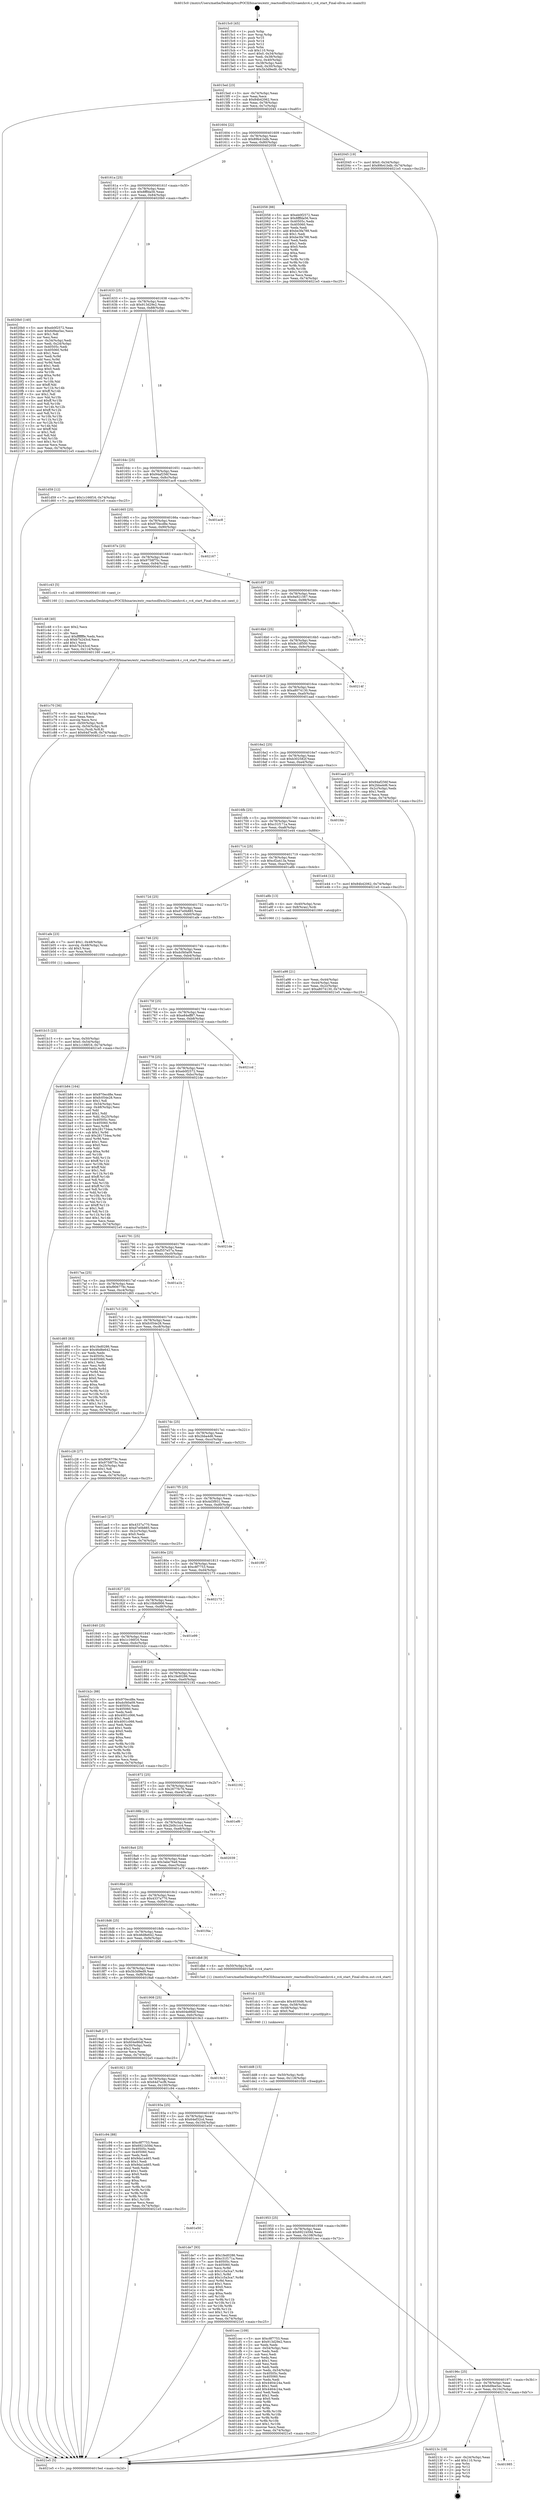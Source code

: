 digraph "0x4015c0" {
  label = "0x4015c0 (/mnt/c/Users/mathe/Desktop/tcc/POCII/binaries/extr_reactosdllwin32rsaenhrc4.c_rc4_start_Final-ollvm.out::main(0))"
  labelloc = "t"
  node[shape=record]

  Entry [label="",width=0.3,height=0.3,shape=circle,fillcolor=black,style=filled]
  "0x4015ed" [label="{
     0x4015ed [23]\l
     | [instrs]\l
     &nbsp;&nbsp;0x4015ed \<+3\>: mov -0x74(%rbp),%eax\l
     &nbsp;&nbsp;0x4015f0 \<+2\>: mov %eax,%ecx\l
     &nbsp;&nbsp;0x4015f2 \<+6\>: sub $0x84b42062,%ecx\l
     &nbsp;&nbsp;0x4015f8 \<+3\>: mov %eax,-0x78(%rbp)\l
     &nbsp;&nbsp;0x4015fb \<+3\>: mov %ecx,-0x7c(%rbp)\l
     &nbsp;&nbsp;0x4015fe \<+6\>: je 0000000000402045 \<main+0xa85\>\l
  }"]
  "0x402045" [label="{
     0x402045 [19]\l
     | [instrs]\l
     &nbsp;&nbsp;0x402045 \<+7\>: movl $0x0,-0x34(%rbp)\l
     &nbsp;&nbsp;0x40204c \<+7\>: movl $0x89b41bdb,-0x74(%rbp)\l
     &nbsp;&nbsp;0x402053 \<+5\>: jmp 00000000004021e5 \<main+0xc25\>\l
  }"]
  "0x401604" [label="{
     0x401604 [22]\l
     | [instrs]\l
     &nbsp;&nbsp;0x401604 \<+5\>: jmp 0000000000401609 \<main+0x49\>\l
     &nbsp;&nbsp;0x401609 \<+3\>: mov -0x78(%rbp),%eax\l
     &nbsp;&nbsp;0x40160c \<+5\>: sub $0x89b41bdb,%eax\l
     &nbsp;&nbsp;0x401611 \<+3\>: mov %eax,-0x80(%rbp)\l
     &nbsp;&nbsp;0x401614 \<+6\>: je 0000000000402058 \<main+0xa98\>\l
  }"]
  Exit [label="",width=0.3,height=0.3,shape=circle,fillcolor=black,style=filled,peripheries=2]
  "0x402058" [label="{
     0x402058 [88]\l
     | [instrs]\l
     &nbsp;&nbsp;0x402058 \<+5\>: mov $0xeb0f2572,%eax\l
     &nbsp;&nbsp;0x40205d \<+5\>: mov $0x8fffda56,%ecx\l
     &nbsp;&nbsp;0x402062 \<+7\>: mov 0x40505c,%edx\l
     &nbsp;&nbsp;0x402069 \<+7\>: mov 0x405060,%esi\l
     &nbsp;&nbsp;0x402070 \<+2\>: mov %edx,%edi\l
     &nbsp;&nbsp;0x402072 \<+6\>: add $0xbe3fa788,%edi\l
     &nbsp;&nbsp;0x402078 \<+3\>: sub $0x1,%edi\l
     &nbsp;&nbsp;0x40207b \<+6\>: sub $0xbe3fa788,%edi\l
     &nbsp;&nbsp;0x402081 \<+3\>: imul %edi,%edx\l
     &nbsp;&nbsp;0x402084 \<+3\>: and $0x1,%edx\l
     &nbsp;&nbsp;0x402087 \<+3\>: cmp $0x0,%edx\l
     &nbsp;&nbsp;0x40208a \<+4\>: sete %r8b\l
     &nbsp;&nbsp;0x40208e \<+3\>: cmp $0xa,%esi\l
     &nbsp;&nbsp;0x402091 \<+4\>: setl %r9b\l
     &nbsp;&nbsp;0x402095 \<+3\>: mov %r8b,%r10b\l
     &nbsp;&nbsp;0x402098 \<+3\>: and %r9b,%r10b\l
     &nbsp;&nbsp;0x40209b \<+3\>: xor %r9b,%r8b\l
     &nbsp;&nbsp;0x40209e \<+3\>: or %r8b,%r10b\l
     &nbsp;&nbsp;0x4020a1 \<+4\>: test $0x1,%r10b\l
     &nbsp;&nbsp;0x4020a5 \<+3\>: cmovne %ecx,%eax\l
     &nbsp;&nbsp;0x4020a8 \<+3\>: mov %eax,-0x74(%rbp)\l
     &nbsp;&nbsp;0x4020ab \<+5\>: jmp 00000000004021e5 \<main+0xc25\>\l
  }"]
  "0x40161a" [label="{
     0x40161a [25]\l
     | [instrs]\l
     &nbsp;&nbsp;0x40161a \<+5\>: jmp 000000000040161f \<main+0x5f\>\l
     &nbsp;&nbsp;0x40161f \<+3\>: mov -0x78(%rbp),%eax\l
     &nbsp;&nbsp;0x401622 \<+5\>: sub $0x8fffda56,%eax\l
     &nbsp;&nbsp;0x401627 \<+6\>: mov %eax,-0x84(%rbp)\l
     &nbsp;&nbsp;0x40162d \<+6\>: je 00000000004020b0 \<main+0xaf0\>\l
  }"]
  "0x401985" [label="{
     0x401985\l
  }", style=dashed]
  "0x4020b0" [label="{
     0x4020b0 [140]\l
     | [instrs]\l
     &nbsp;&nbsp;0x4020b0 \<+5\>: mov $0xeb0f2572,%eax\l
     &nbsp;&nbsp;0x4020b5 \<+5\>: mov $0x6d9ee5ec,%ecx\l
     &nbsp;&nbsp;0x4020ba \<+2\>: mov $0x1,%dl\l
     &nbsp;&nbsp;0x4020bc \<+2\>: xor %esi,%esi\l
     &nbsp;&nbsp;0x4020be \<+3\>: mov -0x34(%rbp),%edi\l
     &nbsp;&nbsp;0x4020c1 \<+3\>: mov %edi,-0x24(%rbp)\l
     &nbsp;&nbsp;0x4020c4 \<+7\>: mov 0x40505c,%edi\l
     &nbsp;&nbsp;0x4020cb \<+8\>: mov 0x405060,%r8d\l
     &nbsp;&nbsp;0x4020d3 \<+3\>: sub $0x1,%esi\l
     &nbsp;&nbsp;0x4020d6 \<+3\>: mov %edi,%r9d\l
     &nbsp;&nbsp;0x4020d9 \<+3\>: add %esi,%r9d\l
     &nbsp;&nbsp;0x4020dc \<+4\>: imul %r9d,%edi\l
     &nbsp;&nbsp;0x4020e0 \<+3\>: and $0x1,%edi\l
     &nbsp;&nbsp;0x4020e3 \<+3\>: cmp $0x0,%edi\l
     &nbsp;&nbsp;0x4020e6 \<+4\>: sete %r10b\l
     &nbsp;&nbsp;0x4020ea \<+4\>: cmp $0xa,%r8d\l
     &nbsp;&nbsp;0x4020ee \<+4\>: setl %r11b\l
     &nbsp;&nbsp;0x4020f2 \<+3\>: mov %r10b,%bl\l
     &nbsp;&nbsp;0x4020f5 \<+3\>: xor $0xff,%bl\l
     &nbsp;&nbsp;0x4020f8 \<+3\>: mov %r11b,%r14b\l
     &nbsp;&nbsp;0x4020fb \<+4\>: xor $0xff,%r14b\l
     &nbsp;&nbsp;0x4020ff \<+3\>: xor $0x1,%dl\l
     &nbsp;&nbsp;0x402102 \<+3\>: mov %bl,%r15b\l
     &nbsp;&nbsp;0x402105 \<+4\>: and $0xff,%r15b\l
     &nbsp;&nbsp;0x402109 \<+3\>: and %dl,%r10b\l
     &nbsp;&nbsp;0x40210c \<+3\>: mov %r14b,%r12b\l
     &nbsp;&nbsp;0x40210f \<+4\>: and $0xff,%r12b\l
     &nbsp;&nbsp;0x402113 \<+3\>: and %dl,%r11b\l
     &nbsp;&nbsp;0x402116 \<+3\>: or %r10b,%r15b\l
     &nbsp;&nbsp;0x402119 \<+3\>: or %r11b,%r12b\l
     &nbsp;&nbsp;0x40211c \<+3\>: xor %r12b,%r15b\l
     &nbsp;&nbsp;0x40211f \<+3\>: or %r14b,%bl\l
     &nbsp;&nbsp;0x402122 \<+3\>: xor $0xff,%bl\l
     &nbsp;&nbsp;0x402125 \<+3\>: or $0x1,%dl\l
     &nbsp;&nbsp;0x402128 \<+2\>: and %dl,%bl\l
     &nbsp;&nbsp;0x40212a \<+3\>: or %bl,%r15b\l
     &nbsp;&nbsp;0x40212d \<+4\>: test $0x1,%r15b\l
     &nbsp;&nbsp;0x402131 \<+3\>: cmovne %ecx,%eax\l
     &nbsp;&nbsp;0x402134 \<+3\>: mov %eax,-0x74(%rbp)\l
     &nbsp;&nbsp;0x402137 \<+5\>: jmp 00000000004021e5 \<main+0xc25\>\l
  }"]
  "0x401633" [label="{
     0x401633 [25]\l
     | [instrs]\l
     &nbsp;&nbsp;0x401633 \<+5\>: jmp 0000000000401638 \<main+0x78\>\l
     &nbsp;&nbsp;0x401638 \<+3\>: mov -0x78(%rbp),%eax\l
     &nbsp;&nbsp;0x40163b \<+5\>: sub $0x913d29e2,%eax\l
     &nbsp;&nbsp;0x401640 \<+6\>: mov %eax,-0x88(%rbp)\l
     &nbsp;&nbsp;0x401646 \<+6\>: je 0000000000401d59 \<main+0x799\>\l
  }"]
  "0x40213c" [label="{
     0x40213c [19]\l
     | [instrs]\l
     &nbsp;&nbsp;0x40213c \<+3\>: mov -0x24(%rbp),%eax\l
     &nbsp;&nbsp;0x40213f \<+7\>: add $0x110,%rsp\l
     &nbsp;&nbsp;0x402146 \<+1\>: pop %rbx\l
     &nbsp;&nbsp;0x402147 \<+2\>: pop %r12\l
     &nbsp;&nbsp;0x402149 \<+2\>: pop %r14\l
     &nbsp;&nbsp;0x40214b \<+2\>: pop %r15\l
     &nbsp;&nbsp;0x40214d \<+1\>: pop %rbp\l
     &nbsp;&nbsp;0x40214e \<+1\>: ret\l
  }"]
  "0x401d59" [label="{
     0x401d59 [12]\l
     | [instrs]\l
     &nbsp;&nbsp;0x401d59 \<+7\>: movl $0x1c166f16,-0x74(%rbp)\l
     &nbsp;&nbsp;0x401d60 \<+5\>: jmp 00000000004021e5 \<main+0xc25\>\l
  }"]
  "0x40164c" [label="{
     0x40164c [25]\l
     | [instrs]\l
     &nbsp;&nbsp;0x40164c \<+5\>: jmp 0000000000401651 \<main+0x91\>\l
     &nbsp;&nbsp;0x401651 \<+3\>: mov -0x78(%rbp),%eax\l
     &nbsp;&nbsp;0x401654 \<+5\>: sub $0x94af256f,%eax\l
     &nbsp;&nbsp;0x401659 \<+6\>: mov %eax,-0x8c(%rbp)\l
     &nbsp;&nbsp;0x40165f \<+6\>: je 0000000000401ac8 \<main+0x508\>\l
  }"]
  "0x401de7" [label="{
     0x401de7 [93]\l
     | [instrs]\l
     &nbsp;&nbsp;0x401de7 \<+5\>: mov $0x1fed0286,%eax\l
     &nbsp;&nbsp;0x401dec \<+5\>: mov $0xc31f171a,%esi\l
     &nbsp;&nbsp;0x401df1 \<+7\>: mov 0x40505c,%ecx\l
     &nbsp;&nbsp;0x401df8 \<+7\>: mov 0x405060,%edx\l
     &nbsp;&nbsp;0x401dff \<+3\>: mov %ecx,%r8d\l
     &nbsp;&nbsp;0x401e02 \<+7\>: sub $0x1c5a3ca7,%r8d\l
     &nbsp;&nbsp;0x401e09 \<+4\>: sub $0x1,%r8d\l
     &nbsp;&nbsp;0x401e0d \<+7\>: add $0x1c5a3ca7,%r8d\l
     &nbsp;&nbsp;0x401e14 \<+4\>: imul %r8d,%ecx\l
     &nbsp;&nbsp;0x401e18 \<+3\>: and $0x1,%ecx\l
     &nbsp;&nbsp;0x401e1b \<+3\>: cmp $0x0,%ecx\l
     &nbsp;&nbsp;0x401e1e \<+4\>: sete %r9b\l
     &nbsp;&nbsp;0x401e22 \<+3\>: cmp $0xa,%edx\l
     &nbsp;&nbsp;0x401e25 \<+4\>: setl %r10b\l
     &nbsp;&nbsp;0x401e29 \<+3\>: mov %r9b,%r11b\l
     &nbsp;&nbsp;0x401e2c \<+3\>: and %r10b,%r11b\l
     &nbsp;&nbsp;0x401e2f \<+3\>: xor %r10b,%r9b\l
     &nbsp;&nbsp;0x401e32 \<+3\>: or %r9b,%r11b\l
     &nbsp;&nbsp;0x401e35 \<+4\>: test $0x1,%r11b\l
     &nbsp;&nbsp;0x401e39 \<+3\>: cmovne %esi,%eax\l
     &nbsp;&nbsp;0x401e3c \<+3\>: mov %eax,-0x74(%rbp)\l
     &nbsp;&nbsp;0x401e3f \<+5\>: jmp 00000000004021e5 \<main+0xc25\>\l
  }"]
  "0x401ac8" [label="{
     0x401ac8\l
  }", style=dashed]
  "0x401665" [label="{
     0x401665 [25]\l
     | [instrs]\l
     &nbsp;&nbsp;0x401665 \<+5\>: jmp 000000000040166a \<main+0xaa\>\l
     &nbsp;&nbsp;0x40166a \<+3\>: mov -0x78(%rbp),%eax\l
     &nbsp;&nbsp;0x40166d \<+5\>: sub $0x970ecd8e,%eax\l
     &nbsp;&nbsp;0x401672 \<+6\>: mov %eax,-0x90(%rbp)\l
     &nbsp;&nbsp;0x401678 \<+6\>: je 0000000000402167 \<main+0xba7\>\l
  }"]
  "0x401dd8" [label="{
     0x401dd8 [15]\l
     | [instrs]\l
     &nbsp;&nbsp;0x401dd8 \<+4\>: mov -0x50(%rbp),%rdi\l
     &nbsp;&nbsp;0x401ddc \<+6\>: mov %eax,-0x118(%rbp)\l
     &nbsp;&nbsp;0x401de2 \<+5\>: call 0000000000401030 \<free@plt\>\l
     | [calls]\l
     &nbsp;&nbsp;0x401030 \{1\} (unknown)\l
  }"]
  "0x402167" [label="{
     0x402167\l
  }", style=dashed]
  "0x40167e" [label="{
     0x40167e [25]\l
     | [instrs]\l
     &nbsp;&nbsp;0x40167e \<+5\>: jmp 0000000000401683 \<main+0xc3\>\l
     &nbsp;&nbsp;0x401683 \<+3\>: mov -0x78(%rbp),%eax\l
     &nbsp;&nbsp;0x401686 \<+5\>: sub $0x9758f75c,%eax\l
     &nbsp;&nbsp;0x40168b \<+6\>: mov %eax,-0x94(%rbp)\l
     &nbsp;&nbsp;0x401691 \<+6\>: je 0000000000401c43 \<main+0x683\>\l
  }"]
  "0x401dc1" [label="{
     0x401dc1 [23]\l
     | [instrs]\l
     &nbsp;&nbsp;0x401dc1 \<+10\>: movabs $0x4030d6,%rdi\l
     &nbsp;&nbsp;0x401dcb \<+3\>: mov %eax,-0x58(%rbp)\l
     &nbsp;&nbsp;0x401dce \<+3\>: mov -0x58(%rbp),%esi\l
     &nbsp;&nbsp;0x401dd1 \<+2\>: mov $0x0,%al\l
     &nbsp;&nbsp;0x401dd3 \<+5\>: call 0000000000401040 \<printf@plt\>\l
     | [calls]\l
     &nbsp;&nbsp;0x401040 \{1\} (unknown)\l
  }"]
  "0x401c43" [label="{
     0x401c43 [5]\l
     | [instrs]\l
     &nbsp;&nbsp;0x401c43 \<+5\>: call 0000000000401160 \<next_i\>\l
     | [calls]\l
     &nbsp;&nbsp;0x401160 \{1\} (/mnt/c/Users/mathe/Desktop/tcc/POCII/binaries/extr_reactosdllwin32rsaenhrc4.c_rc4_start_Final-ollvm.out::next_i)\l
  }"]
  "0x401697" [label="{
     0x401697 [25]\l
     | [instrs]\l
     &nbsp;&nbsp;0x401697 \<+5\>: jmp 000000000040169c \<main+0xdc\>\l
     &nbsp;&nbsp;0x40169c \<+3\>: mov -0x78(%rbp),%eax\l
     &nbsp;&nbsp;0x40169f \<+5\>: sub $0x9a921567,%eax\l
     &nbsp;&nbsp;0x4016a4 \<+6\>: mov %eax,-0x98(%rbp)\l
     &nbsp;&nbsp;0x4016aa \<+6\>: je 0000000000401e7e \<main+0x8be\>\l
  }"]
  "0x40196c" [label="{
     0x40196c [25]\l
     | [instrs]\l
     &nbsp;&nbsp;0x40196c \<+5\>: jmp 0000000000401971 \<main+0x3b1\>\l
     &nbsp;&nbsp;0x401971 \<+3\>: mov -0x78(%rbp),%eax\l
     &nbsp;&nbsp;0x401974 \<+5\>: sub $0x6d9ee5ec,%eax\l
     &nbsp;&nbsp;0x401979 \<+6\>: mov %eax,-0x10c(%rbp)\l
     &nbsp;&nbsp;0x40197f \<+6\>: je 000000000040213c \<main+0xb7c\>\l
  }"]
  "0x401e7e" [label="{
     0x401e7e\l
  }", style=dashed]
  "0x4016b0" [label="{
     0x4016b0 [25]\l
     | [instrs]\l
     &nbsp;&nbsp;0x4016b0 \<+5\>: jmp 00000000004016b5 \<main+0xf5\>\l
     &nbsp;&nbsp;0x4016b5 \<+3\>: mov -0x78(%rbp),%eax\l
     &nbsp;&nbsp;0x4016b8 \<+5\>: sub $0x9c1df500,%eax\l
     &nbsp;&nbsp;0x4016bd \<+6\>: mov %eax,-0x9c(%rbp)\l
     &nbsp;&nbsp;0x4016c3 \<+6\>: je 000000000040214f \<main+0xb8f\>\l
  }"]
  "0x401cec" [label="{
     0x401cec [109]\l
     | [instrs]\l
     &nbsp;&nbsp;0x401cec \<+5\>: mov $0xc8f7753,%eax\l
     &nbsp;&nbsp;0x401cf1 \<+5\>: mov $0x913d29e2,%ecx\l
     &nbsp;&nbsp;0x401cf6 \<+2\>: xor %edx,%edx\l
     &nbsp;&nbsp;0x401cf8 \<+3\>: mov -0x54(%rbp),%esi\l
     &nbsp;&nbsp;0x401cfb \<+2\>: mov %edx,%edi\l
     &nbsp;&nbsp;0x401cfd \<+2\>: sub %esi,%edi\l
     &nbsp;&nbsp;0x401cff \<+2\>: mov %edx,%esi\l
     &nbsp;&nbsp;0x401d01 \<+3\>: sub $0x1,%esi\l
     &nbsp;&nbsp;0x401d04 \<+2\>: add %esi,%edi\l
     &nbsp;&nbsp;0x401d06 \<+2\>: sub %edi,%edx\l
     &nbsp;&nbsp;0x401d08 \<+3\>: mov %edx,-0x54(%rbp)\l
     &nbsp;&nbsp;0x401d0b \<+7\>: mov 0x40505c,%edx\l
     &nbsp;&nbsp;0x401d12 \<+7\>: mov 0x405060,%esi\l
     &nbsp;&nbsp;0x401d19 \<+2\>: mov %edx,%edi\l
     &nbsp;&nbsp;0x401d1b \<+6\>: sub $0x4464c24a,%edi\l
     &nbsp;&nbsp;0x401d21 \<+3\>: sub $0x1,%edi\l
     &nbsp;&nbsp;0x401d24 \<+6\>: add $0x4464c24a,%edi\l
     &nbsp;&nbsp;0x401d2a \<+3\>: imul %edi,%edx\l
     &nbsp;&nbsp;0x401d2d \<+3\>: and $0x1,%edx\l
     &nbsp;&nbsp;0x401d30 \<+3\>: cmp $0x0,%edx\l
     &nbsp;&nbsp;0x401d33 \<+4\>: sete %r8b\l
     &nbsp;&nbsp;0x401d37 \<+3\>: cmp $0xa,%esi\l
     &nbsp;&nbsp;0x401d3a \<+4\>: setl %r9b\l
     &nbsp;&nbsp;0x401d3e \<+3\>: mov %r8b,%r10b\l
     &nbsp;&nbsp;0x401d41 \<+3\>: and %r9b,%r10b\l
     &nbsp;&nbsp;0x401d44 \<+3\>: xor %r9b,%r8b\l
     &nbsp;&nbsp;0x401d47 \<+3\>: or %r8b,%r10b\l
     &nbsp;&nbsp;0x401d4a \<+4\>: test $0x1,%r10b\l
     &nbsp;&nbsp;0x401d4e \<+3\>: cmovne %ecx,%eax\l
     &nbsp;&nbsp;0x401d51 \<+3\>: mov %eax,-0x74(%rbp)\l
     &nbsp;&nbsp;0x401d54 \<+5\>: jmp 00000000004021e5 \<main+0xc25\>\l
  }"]
  "0x40214f" [label="{
     0x40214f\l
  }", style=dashed]
  "0x4016c9" [label="{
     0x4016c9 [25]\l
     | [instrs]\l
     &nbsp;&nbsp;0x4016c9 \<+5\>: jmp 00000000004016ce \<main+0x10e\>\l
     &nbsp;&nbsp;0x4016ce \<+3\>: mov -0x78(%rbp),%eax\l
     &nbsp;&nbsp;0x4016d1 \<+5\>: sub $0xa8074130,%eax\l
     &nbsp;&nbsp;0x4016d6 \<+6\>: mov %eax,-0xa0(%rbp)\l
     &nbsp;&nbsp;0x4016dc \<+6\>: je 0000000000401aad \<main+0x4ed\>\l
  }"]
  "0x401953" [label="{
     0x401953 [25]\l
     | [instrs]\l
     &nbsp;&nbsp;0x401953 \<+5\>: jmp 0000000000401958 \<main+0x398\>\l
     &nbsp;&nbsp;0x401958 \<+3\>: mov -0x78(%rbp),%eax\l
     &nbsp;&nbsp;0x40195b \<+5\>: sub $0x6921b59d,%eax\l
     &nbsp;&nbsp;0x401960 \<+6\>: mov %eax,-0x108(%rbp)\l
     &nbsp;&nbsp;0x401966 \<+6\>: je 0000000000401cec \<main+0x72c\>\l
  }"]
  "0x401aad" [label="{
     0x401aad [27]\l
     | [instrs]\l
     &nbsp;&nbsp;0x401aad \<+5\>: mov $0x94af256f,%eax\l
     &nbsp;&nbsp;0x401ab2 \<+5\>: mov $0x2bba4d6,%ecx\l
     &nbsp;&nbsp;0x401ab7 \<+3\>: mov -0x2c(%rbp),%edx\l
     &nbsp;&nbsp;0x401aba \<+3\>: cmp $0x1,%edx\l
     &nbsp;&nbsp;0x401abd \<+3\>: cmovl %ecx,%eax\l
     &nbsp;&nbsp;0x401ac0 \<+3\>: mov %eax,-0x74(%rbp)\l
     &nbsp;&nbsp;0x401ac3 \<+5\>: jmp 00000000004021e5 \<main+0xc25\>\l
  }"]
  "0x4016e2" [label="{
     0x4016e2 [25]\l
     | [instrs]\l
     &nbsp;&nbsp;0x4016e2 \<+5\>: jmp 00000000004016e7 \<main+0x127\>\l
     &nbsp;&nbsp;0x4016e7 \<+3\>: mov -0x78(%rbp),%eax\l
     &nbsp;&nbsp;0x4016ea \<+5\>: sub $0xb302582f,%eax\l
     &nbsp;&nbsp;0x4016ef \<+6\>: mov %eax,-0xa4(%rbp)\l
     &nbsp;&nbsp;0x4016f5 \<+6\>: je 0000000000401fdc \<main+0xa1c\>\l
  }"]
  "0x401e50" [label="{
     0x401e50\l
  }", style=dashed]
  "0x401fdc" [label="{
     0x401fdc\l
  }", style=dashed]
  "0x4016fb" [label="{
     0x4016fb [25]\l
     | [instrs]\l
     &nbsp;&nbsp;0x4016fb \<+5\>: jmp 0000000000401700 \<main+0x140\>\l
     &nbsp;&nbsp;0x401700 \<+3\>: mov -0x78(%rbp),%eax\l
     &nbsp;&nbsp;0x401703 \<+5\>: sub $0xc31f171a,%eax\l
     &nbsp;&nbsp;0x401708 \<+6\>: mov %eax,-0xa8(%rbp)\l
     &nbsp;&nbsp;0x40170e \<+6\>: je 0000000000401e44 \<main+0x884\>\l
  }"]
  "0x40193a" [label="{
     0x40193a [25]\l
     | [instrs]\l
     &nbsp;&nbsp;0x40193a \<+5\>: jmp 000000000040193f \<main+0x37f\>\l
     &nbsp;&nbsp;0x40193f \<+3\>: mov -0x78(%rbp),%eax\l
     &nbsp;&nbsp;0x401942 \<+5\>: sub $0x64ef32cd,%eax\l
     &nbsp;&nbsp;0x401947 \<+6\>: mov %eax,-0x104(%rbp)\l
     &nbsp;&nbsp;0x40194d \<+6\>: je 0000000000401e50 \<main+0x890\>\l
  }"]
  "0x401e44" [label="{
     0x401e44 [12]\l
     | [instrs]\l
     &nbsp;&nbsp;0x401e44 \<+7\>: movl $0x84b42062,-0x74(%rbp)\l
     &nbsp;&nbsp;0x401e4b \<+5\>: jmp 00000000004021e5 \<main+0xc25\>\l
  }"]
  "0x401714" [label="{
     0x401714 [25]\l
     | [instrs]\l
     &nbsp;&nbsp;0x401714 \<+5\>: jmp 0000000000401719 \<main+0x159\>\l
     &nbsp;&nbsp;0x401719 \<+3\>: mov -0x78(%rbp),%eax\l
     &nbsp;&nbsp;0x40171c \<+5\>: sub $0xcf2a413a,%eax\l
     &nbsp;&nbsp;0x401721 \<+6\>: mov %eax,-0xac(%rbp)\l
     &nbsp;&nbsp;0x401727 \<+6\>: je 0000000000401a8b \<main+0x4cb\>\l
  }"]
  "0x401c94" [label="{
     0x401c94 [88]\l
     | [instrs]\l
     &nbsp;&nbsp;0x401c94 \<+5\>: mov $0xc8f7753,%eax\l
     &nbsp;&nbsp;0x401c99 \<+5\>: mov $0x6921b59d,%ecx\l
     &nbsp;&nbsp;0x401c9e \<+7\>: mov 0x40505c,%edx\l
     &nbsp;&nbsp;0x401ca5 \<+7\>: mov 0x405060,%esi\l
     &nbsp;&nbsp;0x401cac \<+2\>: mov %edx,%edi\l
     &nbsp;&nbsp;0x401cae \<+6\>: add $0x9da1a465,%edi\l
     &nbsp;&nbsp;0x401cb4 \<+3\>: sub $0x1,%edi\l
     &nbsp;&nbsp;0x401cb7 \<+6\>: sub $0x9da1a465,%edi\l
     &nbsp;&nbsp;0x401cbd \<+3\>: imul %edi,%edx\l
     &nbsp;&nbsp;0x401cc0 \<+3\>: and $0x1,%edx\l
     &nbsp;&nbsp;0x401cc3 \<+3\>: cmp $0x0,%edx\l
     &nbsp;&nbsp;0x401cc6 \<+4\>: sete %r8b\l
     &nbsp;&nbsp;0x401cca \<+3\>: cmp $0xa,%esi\l
     &nbsp;&nbsp;0x401ccd \<+4\>: setl %r9b\l
     &nbsp;&nbsp;0x401cd1 \<+3\>: mov %r8b,%r10b\l
     &nbsp;&nbsp;0x401cd4 \<+3\>: and %r9b,%r10b\l
     &nbsp;&nbsp;0x401cd7 \<+3\>: xor %r9b,%r8b\l
     &nbsp;&nbsp;0x401cda \<+3\>: or %r8b,%r10b\l
     &nbsp;&nbsp;0x401cdd \<+4\>: test $0x1,%r10b\l
     &nbsp;&nbsp;0x401ce1 \<+3\>: cmovne %ecx,%eax\l
     &nbsp;&nbsp;0x401ce4 \<+3\>: mov %eax,-0x74(%rbp)\l
     &nbsp;&nbsp;0x401ce7 \<+5\>: jmp 00000000004021e5 \<main+0xc25\>\l
  }"]
  "0x401a8b" [label="{
     0x401a8b [13]\l
     | [instrs]\l
     &nbsp;&nbsp;0x401a8b \<+4\>: mov -0x40(%rbp),%rax\l
     &nbsp;&nbsp;0x401a8f \<+4\>: mov 0x8(%rax),%rdi\l
     &nbsp;&nbsp;0x401a93 \<+5\>: call 0000000000401060 \<atoi@plt\>\l
     | [calls]\l
     &nbsp;&nbsp;0x401060 \{1\} (unknown)\l
  }"]
  "0x40172d" [label="{
     0x40172d [25]\l
     | [instrs]\l
     &nbsp;&nbsp;0x40172d \<+5\>: jmp 0000000000401732 \<main+0x172\>\l
     &nbsp;&nbsp;0x401732 \<+3\>: mov -0x78(%rbp),%eax\l
     &nbsp;&nbsp;0x401735 \<+5\>: sub $0xd7e0b885,%eax\l
     &nbsp;&nbsp;0x40173a \<+6\>: mov %eax,-0xb0(%rbp)\l
     &nbsp;&nbsp;0x401740 \<+6\>: je 0000000000401afe \<main+0x53e\>\l
  }"]
  "0x401921" [label="{
     0x401921 [25]\l
     | [instrs]\l
     &nbsp;&nbsp;0x401921 \<+5\>: jmp 0000000000401926 \<main+0x366\>\l
     &nbsp;&nbsp;0x401926 \<+3\>: mov -0x78(%rbp),%eax\l
     &nbsp;&nbsp;0x401929 \<+5\>: sub $0x64d7ecf6,%eax\l
     &nbsp;&nbsp;0x40192e \<+6\>: mov %eax,-0x100(%rbp)\l
     &nbsp;&nbsp;0x401934 \<+6\>: je 0000000000401c94 \<main+0x6d4\>\l
  }"]
  "0x401afe" [label="{
     0x401afe [23]\l
     | [instrs]\l
     &nbsp;&nbsp;0x401afe \<+7\>: movl $0x1,-0x48(%rbp)\l
     &nbsp;&nbsp;0x401b05 \<+4\>: movslq -0x48(%rbp),%rax\l
     &nbsp;&nbsp;0x401b09 \<+4\>: shl $0x3,%rax\l
     &nbsp;&nbsp;0x401b0d \<+3\>: mov %rax,%rdi\l
     &nbsp;&nbsp;0x401b10 \<+5\>: call 0000000000401050 \<malloc@plt\>\l
     | [calls]\l
     &nbsp;&nbsp;0x401050 \{1\} (unknown)\l
  }"]
  "0x401746" [label="{
     0x401746 [25]\l
     | [instrs]\l
     &nbsp;&nbsp;0x401746 \<+5\>: jmp 000000000040174b \<main+0x18b\>\l
     &nbsp;&nbsp;0x40174b \<+3\>: mov -0x78(%rbp),%eax\l
     &nbsp;&nbsp;0x40174e \<+5\>: sub $0xdcf40a09,%eax\l
     &nbsp;&nbsp;0x401753 \<+6\>: mov %eax,-0xb4(%rbp)\l
     &nbsp;&nbsp;0x401759 \<+6\>: je 0000000000401b84 \<main+0x5c4\>\l
  }"]
  "0x4019c3" [label="{
     0x4019c3\l
  }", style=dashed]
  "0x401b84" [label="{
     0x401b84 [164]\l
     | [instrs]\l
     &nbsp;&nbsp;0x401b84 \<+5\>: mov $0x970ecd8e,%eax\l
     &nbsp;&nbsp;0x401b89 \<+5\>: mov $0xfc054e28,%ecx\l
     &nbsp;&nbsp;0x401b8e \<+2\>: mov $0x1,%dl\l
     &nbsp;&nbsp;0x401b90 \<+3\>: mov -0x54(%rbp),%esi\l
     &nbsp;&nbsp;0x401b93 \<+3\>: cmp -0x48(%rbp),%esi\l
     &nbsp;&nbsp;0x401b96 \<+4\>: setl %dil\l
     &nbsp;&nbsp;0x401b9a \<+4\>: and $0x1,%dil\l
     &nbsp;&nbsp;0x401b9e \<+4\>: mov %dil,-0x25(%rbp)\l
     &nbsp;&nbsp;0x401ba2 \<+7\>: mov 0x40505c,%esi\l
     &nbsp;&nbsp;0x401ba9 \<+8\>: mov 0x405060,%r8d\l
     &nbsp;&nbsp;0x401bb1 \<+3\>: mov %esi,%r9d\l
     &nbsp;&nbsp;0x401bb4 \<+7\>: add $0x281734ea,%r9d\l
     &nbsp;&nbsp;0x401bbb \<+4\>: sub $0x1,%r9d\l
     &nbsp;&nbsp;0x401bbf \<+7\>: sub $0x281734ea,%r9d\l
     &nbsp;&nbsp;0x401bc6 \<+4\>: imul %r9d,%esi\l
     &nbsp;&nbsp;0x401bca \<+3\>: and $0x1,%esi\l
     &nbsp;&nbsp;0x401bcd \<+3\>: cmp $0x0,%esi\l
     &nbsp;&nbsp;0x401bd0 \<+4\>: sete %dil\l
     &nbsp;&nbsp;0x401bd4 \<+4\>: cmp $0xa,%r8d\l
     &nbsp;&nbsp;0x401bd8 \<+4\>: setl %r10b\l
     &nbsp;&nbsp;0x401bdc \<+3\>: mov %dil,%r11b\l
     &nbsp;&nbsp;0x401bdf \<+4\>: xor $0xff,%r11b\l
     &nbsp;&nbsp;0x401be3 \<+3\>: mov %r10b,%bl\l
     &nbsp;&nbsp;0x401be6 \<+3\>: xor $0xff,%bl\l
     &nbsp;&nbsp;0x401be9 \<+3\>: xor $0x1,%dl\l
     &nbsp;&nbsp;0x401bec \<+3\>: mov %r11b,%r14b\l
     &nbsp;&nbsp;0x401bef \<+4\>: and $0xff,%r14b\l
     &nbsp;&nbsp;0x401bf3 \<+3\>: and %dl,%dil\l
     &nbsp;&nbsp;0x401bf6 \<+3\>: mov %bl,%r15b\l
     &nbsp;&nbsp;0x401bf9 \<+4\>: and $0xff,%r15b\l
     &nbsp;&nbsp;0x401bfd \<+3\>: and %dl,%r10b\l
     &nbsp;&nbsp;0x401c00 \<+3\>: or %dil,%r14b\l
     &nbsp;&nbsp;0x401c03 \<+3\>: or %r10b,%r15b\l
     &nbsp;&nbsp;0x401c06 \<+3\>: xor %r15b,%r14b\l
     &nbsp;&nbsp;0x401c09 \<+3\>: or %bl,%r11b\l
     &nbsp;&nbsp;0x401c0c \<+4\>: xor $0xff,%r11b\l
     &nbsp;&nbsp;0x401c10 \<+3\>: or $0x1,%dl\l
     &nbsp;&nbsp;0x401c13 \<+3\>: and %dl,%r11b\l
     &nbsp;&nbsp;0x401c16 \<+3\>: or %r11b,%r14b\l
     &nbsp;&nbsp;0x401c19 \<+4\>: test $0x1,%r14b\l
     &nbsp;&nbsp;0x401c1d \<+3\>: cmovne %ecx,%eax\l
     &nbsp;&nbsp;0x401c20 \<+3\>: mov %eax,-0x74(%rbp)\l
     &nbsp;&nbsp;0x401c23 \<+5\>: jmp 00000000004021e5 \<main+0xc25\>\l
  }"]
  "0x40175f" [label="{
     0x40175f [25]\l
     | [instrs]\l
     &nbsp;&nbsp;0x40175f \<+5\>: jmp 0000000000401764 \<main+0x1a4\>\l
     &nbsp;&nbsp;0x401764 \<+3\>: mov -0x78(%rbp),%eax\l
     &nbsp;&nbsp;0x401767 \<+5\>: sub $0xe84eff87,%eax\l
     &nbsp;&nbsp;0x40176c \<+6\>: mov %eax,-0xb8(%rbp)\l
     &nbsp;&nbsp;0x401772 \<+6\>: je 00000000004021cd \<main+0xc0d\>\l
  }"]
  "0x401c70" [label="{
     0x401c70 [36]\l
     | [instrs]\l
     &nbsp;&nbsp;0x401c70 \<+6\>: mov -0x114(%rbp),%ecx\l
     &nbsp;&nbsp;0x401c76 \<+3\>: imul %eax,%ecx\l
     &nbsp;&nbsp;0x401c79 \<+3\>: movslq %ecx,%rsi\l
     &nbsp;&nbsp;0x401c7c \<+4\>: mov -0x50(%rbp),%rdi\l
     &nbsp;&nbsp;0x401c80 \<+4\>: movslq -0x54(%rbp),%r8\l
     &nbsp;&nbsp;0x401c84 \<+4\>: mov %rsi,(%rdi,%r8,8)\l
     &nbsp;&nbsp;0x401c88 \<+7\>: movl $0x64d7ecf6,-0x74(%rbp)\l
     &nbsp;&nbsp;0x401c8f \<+5\>: jmp 00000000004021e5 \<main+0xc25\>\l
  }"]
  "0x4021cd" [label="{
     0x4021cd\l
  }", style=dashed]
  "0x401778" [label="{
     0x401778 [25]\l
     | [instrs]\l
     &nbsp;&nbsp;0x401778 \<+5\>: jmp 000000000040177d \<main+0x1bd\>\l
     &nbsp;&nbsp;0x40177d \<+3\>: mov -0x78(%rbp),%eax\l
     &nbsp;&nbsp;0x401780 \<+5\>: sub $0xeb0f2572,%eax\l
     &nbsp;&nbsp;0x401785 \<+6\>: mov %eax,-0xbc(%rbp)\l
     &nbsp;&nbsp;0x40178b \<+6\>: je 00000000004021de \<main+0xc1e\>\l
  }"]
  "0x401c48" [label="{
     0x401c48 [40]\l
     | [instrs]\l
     &nbsp;&nbsp;0x401c48 \<+5\>: mov $0x2,%ecx\l
     &nbsp;&nbsp;0x401c4d \<+1\>: cltd\l
     &nbsp;&nbsp;0x401c4e \<+2\>: idiv %ecx\l
     &nbsp;&nbsp;0x401c50 \<+6\>: imul $0xfffffffe,%edx,%ecx\l
     &nbsp;&nbsp;0x401c56 \<+6\>: sub $0xb7b243cd,%ecx\l
     &nbsp;&nbsp;0x401c5c \<+3\>: add $0x1,%ecx\l
     &nbsp;&nbsp;0x401c5f \<+6\>: add $0xb7b243cd,%ecx\l
     &nbsp;&nbsp;0x401c65 \<+6\>: mov %ecx,-0x114(%rbp)\l
     &nbsp;&nbsp;0x401c6b \<+5\>: call 0000000000401160 \<next_i\>\l
     | [calls]\l
     &nbsp;&nbsp;0x401160 \{1\} (/mnt/c/Users/mathe/Desktop/tcc/POCII/binaries/extr_reactosdllwin32rsaenhrc4.c_rc4_start_Final-ollvm.out::next_i)\l
  }"]
  "0x4021de" [label="{
     0x4021de\l
  }", style=dashed]
  "0x401791" [label="{
     0x401791 [25]\l
     | [instrs]\l
     &nbsp;&nbsp;0x401791 \<+5\>: jmp 0000000000401796 \<main+0x1d6\>\l
     &nbsp;&nbsp;0x401796 \<+3\>: mov -0x78(%rbp),%eax\l
     &nbsp;&nbsp;0x401799 \<+5\>: sub $0xf557e57a,%eax\l
     &nbsp;&nbsp;0x40179e \<+6\>: mov %eax,-0xc0(%rbp)\l
     &nbsp;&nbsp;0x4017a4 \<+6\>: je 0000000000401a1b \<main+0x45b\>\l
  }"]
  "0x401b15" [label="{
     0x401b15 [23]\l
     | [instrs]\l
     &nbsp;&nbsp;0x401b15 \<+4\>: mov %rax,-0x50(%rbp)\l
     &nbsp;&nbsp;0x401b19 \<+7\>: movl $0x0,-0x54(%rbp)\l
     &nbsp;&nbsp;0x401b20 \<+7\>: movl $0x1c166f16,-0x74(%rbp)\l
     &nbsp;&nbsp;0x401b27 \<+5\>: jmp 00000000004021e5 \<main+0xc25\>\l
  }"]
  "0x401a1b" [label="{
     0x401a1b\l
  }", style=dashed]
  "0x4017aa" [label="{
     0x4017aa [25]\l
     | [instrs]\l
     &nbsp;&nbsp;0x4017aa \<+5\>: jmp 00000000004017af \<main+0x1ef\>\l
     &nbsp;&nbsp;0x4017af \<+3\>: mov -0x78(%rbp),%eax\l
     &nbsp;&nbsp;0x4017b2 \<+5\>: sub $0xf906779c,%eax\l
     &nbsp;&nbsp;0x4017b7 \<+6\>: mov %eax,-0xc4(%rbp)\l
     &nbsp;&nbsp;0x4017bd \<+6\>: je 0000000000401d65 \<main+0x7a5\>\l
  }"]
  "0x401a98" [label="{
     0x401a98 [21]\l
     | [instrs]\l
     &nbsp;&nbsp;0x401a98 \<+3\>: mov %eax,-0x44(%rbp)\l
     &nbsp;&nbsp;0x401a9b \<+3\>: mov -0x44(%rbp),%eax\l
     &nbsp;&nbsp;0x401a9e \<+3\>: mov %eax,-0x2c(%rbp)\l
     &nbsp;&nbsp;0x401aa1 \<+7\>: movl $0xa8074130,-0x74(%rbp)\l
     &nbsp;&nbsp;0x401aa8 \<+5\>: jmp 00000000004021e5 \<main+0xc25\>\l
  }"]
  "0x401d65" [label="{
     0x401d65 [83]\l
     | [instrs]\l
     &nbsp;&nbsp;0x401d65 \<+5\>: mov $0x1fed0286,%eax\l
     &nbsp;&nbsp;0x401d6a \<+5\>: mov $0x46d8e642,%ecx\l
     &nbsp;&nbsp;0x401d6f \<+2\>: xor %edx,%edx\l
     &nbsp;&nbsp;0x401d71 \<+7\>: mov 0x40505c,%esi\l
     &nbsp;&nbsp;0x401d78 \<+7\>: mov 0x405060,%edi\l
     &nbsp;&nbsp;0x401d7f \<+3\>: sub $0x1,%edx\l
     &nbsp;&nbsp;0x401d82 \<+3\>: mov %esi,%r8d\l
     &nbsp;&nbsp;0x401d85 \<+3\>: add %edx,%r8d\l
     &nbsp;&nbsp;0x401d88 \<+4\>: imul %r8d,%esi\l
     &nbsp;&nbsp;0x401d8c \<+3\>: and $0x1,%esi\l
     &nbsp;&nbsp;0x401d8f \<+3\>: cmp $0x0,%esi\l
     &nbsp;&nbsp;0x401d92 \<+4\>: sete %r9b\l
     &nbsp;&nbsp;0x401d96 \<+3\>: cmp $0xa,%edi\l
     &nbsp;&nbsp;0x401d99 \<+4\>: setl %r10b\l
     &nbsp;&nbsp;0x401d9d \<+3\>: mov %r9b,%r11b\l
     &nbsp;&nbsp;0x401da0 \<+3\>: and %r10b,%r11b\l
     &nbsp;&nbsp;0x401da3 \<+3\>: xor %r10b,%r9b\l
     &nbsp;&nbsp;0x401da6 \<+3\>: or %r9b,%r11b\l
     &nbsp;&nbsp;0x401da9 \<+4\>: test $0x1,%r11b\l
     &nbsp;&nbsp;0x401dad \<+3\>: cmovne %ecx,%eax\l
     &nbsp;&nbsp;0x401db0 \<+3\>: mov %eax,-0x74(%rbp)\l
     &nbsp;&nbsp;0x401db3 \<+5\>: jmp 00000000004021e5 \<main+0xc25\>\l
  }"]
  "0x4017c3" [label="{
     0x4017c3 [25]\l
     | [instrs]\l
     &nbsp;&nbsp;0x4017c3 \<+5\>: jmp 00000000004017c8 \<main+0x208\>\l
     &nbsp;&nbsp;0x4017c8 \<+3\>: mov -0x78(%rbp),%eax\l
     &nbsp;&nbsp;0x4017cb \<+5\>: sub $0xfc054e28,%eax\l
     &nbsp;&nbsp;0x4017d0 \<+6\>: mov %eax,-0xc8(%rbp)\l
     &nbsp;&nbsp;0x4017d6 \<+6\>: je 0000000000401c28 \<main+0x668\>\l
  }"]
  "0x4015c0" [label="{
     0x4015c0 [45]\l
     | [instrs]\l
     &nbsp;&nbsp;0x4015c0 \<+1\>: push %rbp\l
     &nbsp;&nbsp;0x4015c1 \<+3\>: mov %rsp,%rbp\l
     &nbsp;&nbsp;0x4015c4 \<+2\>: push %r15\l
     &nbsp;&nbsp;0x4015c6 \<+2\>: push %r14\l
     &nbsp;&nbsp;0x4015c8 \<+2\>: push %r12\l
     &nbsp;&nbsp;0x4015ca \<+1\>: push %rbx\l
     &nbsp;&nbsp;0x4015cb \<+7\>: sub $0x110,%rsp\l
     &nbsp;&nbsp;0x4015d2 \<+7\>: movl $0x0,-0x34(%rbp)\l
     &nbsp;&nbsp;0x4015d9 \<+3\>: mov %edi,-0x38(%rbp)\l
     &nbsp;&nbsp;0x4015dc \<+4\>: mov %rsi,-0x40(%rbp)\l
     &nbsp;&nbsp;0x4015e0 \<+3\>: mov -0x38(%rbp),%edi\l
     &nbsp;&nbsp;0x4015e3 \<+3\>: mov %edi,-0x30(%rbp)\l
     &nbsp;&nbsp;0x4015e6 \<+7\>: movl $0x5b3d9ed9,-0x74(%rbp)\l
  }"]
  "0x401c28" [label="{
     0x401c28 [27]\l
     | [instrs]\l
     &nbsp;&nbsp;0x401c28 \<+5\>: mov $0xf906779c,%eax\l
     &nbsp;&nbsp;0x401c2d \<+5\>: mov $0x9758f75c,%ecx\l
     &nbsp;&nbsp;0x401c32 \<+3\>: mov -0x25(%rbp),%dl\l
     &nbsp;&nbsp;0x401c35 \<+3\>: test $0x1,%dl\l
     &nbsp;&nbsp;0x401c38 \<+3\>: cmovne %ecx,%eax\l
     &nbsp;&nbsp;0x401c3b \<+3\>: mov %eax,-0x74(%rbp)\l
     &nbsp;&nbsp;0x401c3e \<+5\>: jmp 00000000004021e5 \<main+0xc25\>\l
  }"]
  "0x4017dc" [label="{
     0x4017dc [25]\l
     | [instrs]\l
     &nbsp;&nbsp;0x4017dc \<+5\>: jmp 00000000004017e1 \<main+0x221\>\l
     &nbsp;&nbsp;0x4017e1 \<+3\>: mov -0x78(%rbp),%eax\l
     &nbsp;&nbsp;0x4017e4 \<+5\>: sub $0x2bba4d6,%eax\l
     &nbsp;&nbsp;0x4017e9 \<+6\>: mov %eax,-0xcc(%rbp)\l
     &nbsp;&nbsp;0x4017ef \<+6\>: je 0000000000401ae3 \<main+0x523\>\l
  }"]
  "0x4021e5" [label="{
     0x4021e5 [5]\l
     | [instrs]\l
     &nbsp;&nbsp;0x4021e5 \<+5\>: jmp 00000000004015ed \<main+0x2d\>\l
  }"]
  "0x401ae3" [label="{
     0x401ae3 [27]\l
     | [instrs]\l
     &nbsp;&nbsp;0x401ae3 \<+5\>: mov $0x4337a770,%eax\l
     &nbsp;&nbsp;0x401ae8 \<+5\>: mov $0xd7e0b885,%ecx\l
     &nbsp;&nbsp;0x401aed \<+3\>: mov -0x2c(%rbp),%edx\l
     &nbsp;&nbsp;0x401af0 \<+3\>: cmp $0x0,%edx\l
     &nbsp;&nbsp;0x401af3 \<+3\>: cmove %ecx,%eax\l
     &nbsp;&nbsp;0x401af6 \<+3\>: mov %eax,-0x74(%rbp)\l
     &nbsp;&nbsp;0x401af9 \<+5\>: jmp 00000000004021e5 \<main+0xc25\>\l
  }"]
  "0x4017f5" [label="{
     0x4017f5 [25]\l
     | [instrs]\l
     &nbsp;&nbsp;0x4017f5 \<+5\>: jmp 00000000004017fa \<main+0x23a\>\l
     &nbsp;&nbsp;0x4017fa \<+3\>: mov -0x78(%rbp),%eax\l
     &nbsp;&nbsp;0x4017fd \<+5\>: sub $0x4d3f931,%eax\l
     &nbsp;&nbsp;0x401802 \<+6\>: mov %eax,-0xd0(%rbp)\l
     &nbsp;&nbsp;0x401808 \<+6\>: je 0000000000401f0f \<main+0x94f\>\l
  }"]
  "0x401908" [label="{
     0x401908 [25]\l
     | [instrs]\l
     &nbsp;&nbsp;0x401908 \<+5\>: jmp 000000000040190d \<main+0x34d\>\l
     &nbsp;&nbsp;0x40190d \<+3\>: mov -0x78(%rbp),%eax\l
     &nbsp;&nbsp;0x401910 \<+5\>: sub $0x604e86df,%eax\l
     &nbsp;&nbsp;0x401915 \<+6\>: mov %eax,-0xfc(%rbp)\l
     &nbsp;&nbsp;0x40191b \<+6\>: je 00000000004019c3 \<main+0x403\>\l
  }"]
  "0x401f0f" [label="{
     0x401f0f\l
  }", style=dashed]
  "0x40180e" [label="{
     0x40180e [25]\l
     | [instrs]\l
     &nbsp;&nbsp;0x40180e \<+5\>: jmp 0000000000401813 \<main+0x253\>\l
     &nbsp;&nbsp;0x401813 \<+3\>: mov -0x78(%rbp),%eax\l
     &nbsp;&nbsp;0x401816 \<+5\>: sub $0xc8f7753,%eax\l
     &nbsp;&nbsp;0x40181b \<+6\>: mov %eax,-0xd4(%rbp)\l
     &nbsp;&nbsp;0x401821 \<+6\>: je 0000000000402173 \<main+0xbb3\>\l
  }"]
  "0x4019a8" [label="{
     0x4019a8 [27]\l
     | [instrs]\l
     &nbsp;&nbsp;0x4019a8 \<+5\>: mov $0xcf2a413a,%eax\l
     &nbsp;&nbsp;0x4019ad \<+5\>: mov $0x604e86df,%ecx\l
     &nbsp;&nbsp;0x4019b2 \<+3\>: mov -0x30(%rbp),%edx\l
     &nbsp;&nbsp;0x4019b5 \<+3\>: cmp $0x2,%edx\l
     &nbsp;&nbsp;0x4019b8 \<+3\>: cmovne %ecx,%eax\l
     &nbsp;&nbsp;0x4019bb \<+3\>: mov %eax,-0x74(%rbp)\l
     &nbsp;&nbsp;0x4019be \<+5\>: jmp 00000000004021e5 \<main+0xc25\>\l
  }"]
  "0x402173" [label="{
     0x402173\l
  }", style=dashed]
  "0x401827" [label="{
     0x401827 [25]\l
     | [instrs]\l
     &nbsp;&nbsp;0x401827 \<+5\>: jmp 000000000040182c \<main+0x26c\>\l
     &nbsp;&nbsp;0x40182c \<+3\>: mov -0x78(%rbp),%eax\l
     &nbsp;&nbsp;0x40182f \<+5\>: sub $0x10b8d906,%eax\l
     &nbsp;&nbsp;0x401834 \<+6\>: mov %eax,-0xd8(%rbp)\l
     &nbsp;&nbsp;0x40183a \<+6\>: je 0000000000401e99 \<main+0x8d9\>\l
  }"]
  "0x4018ef" [label="{
     0x4018ef [25]\l
     | [instrs]\l
     &nbsp;&nbsp;0x4018ef \<+5\>: jmp 00000000004018f4 \<main+0x334\>\l
     &nbsp;&nbsp;0x4018f4 \<+3\>: mov -0x78(%rbp),%eax\l
     &nbsp;&nbsp;0x4018f7 \<+5\>: sub $0x5b3d9ed9,%eax\l
     &nbsp;&nbsp;0x4018fc \<+6\>: mov %eax,-0xf8(%rbp)\l
     &nbsp;&nbsp;0x401902 \<+6\>: je 00000000004019a8 \<main+0x3e8\>\l
  }"]
  "0x401e99" [label="{
     0x401e99\l
  }", style=dashed]
  "0x401840" [label="{
     0x401840 [25]\l
     | [instrs]\l
     &nbsp;&nbsp;0x401840 \<+5\>: jmp 0000000000401845 \<main+0x285\>\l
     &nbsp;&nbsp;0x401845 \<+3\>: mov -0x78(%rbp),%eax\l
     &nbsp;&nbsp;0x401848 \<+5\>: sub $0x1c166f16,%eax\l
     &nbsp;&nbsp;0x40184d \<+6\>: mov %eax,-0xdc(%rbp)\l
     &nbsp;&nbsp;0x401853 \<+6\>: je 0000000000401b2c \<main+0x56c\>\l
  }"]
  "0x401db8" [label="{
     0x401db8 [9]\l
     | [instrs]\l
     &nbsp;&nbsp;0x401db8 \<+4\>: mov -0x50(%rbp),%rdi\l
     &nbsp;&nbsp;0x401dbc \<+5\>: call 00000000004015a0 \<rc4_start\>\l
     | [calls]\l
     &nbsp;&nbsp;0x4015a0 \{1\} (/mnt/c/Users/mathe/Desktop/tcc/POCII/binaries/extr_reactosdllwin32rsaenhrc4.c_rc4_start_Final-ollvm.out::rc4_start)\l
  }"]
  "0x401b2c" [label="{
     0x401b2c [88]\l
     | [instrs]\l
     &nbsp;&nbsp;0x401b2c \<+5\>: mov $0x970ecd8e,%eax\l
     &nbsp;&nbsp;0x401b31 \<+5\>: mov $0xdcf40a09,%ecx\l
     &nbsp;&nbsp;0x401b36 \<+7\>: mov 0x40505c,%edx\l
     &nbsp;&nbsp;0x401b3d \<+7\>: mov 0x405060,%esi\l
     &nbsp;&nbsp;0x401b44 \<+2\>: mov %edx,%edi\l
     &nbsp;&nbsp;0x401b46 \<+6\>: sub $0x4001c066,%edi\l
     &nbsp;&nbsp;0x401b4c \<+3\>: sub $0x1,%edi\l
     &nbsp;&nbsp;0x401b4f \<+6\>: add $0x4001c066,%edi\l
     &nbsp;&nbsp;0x401b55 \<+3\>: imul %edi,%edx\l
     &nbsp;&nbsp;0x401b58 \<+3\>: and $0x1,%edx\l
     &nbsp;&nbsp;0x401b5b \<+3\>: cmp $0x0,%edx\l
     &nbsp;&nbsp;0x401b5e \<+4\>: sete %r8b\l
     &nbsp;&nbsp;0x401b62 \<+3\>: cmp $0xa,%esi\l
     &nbsp;&nbsp;0x401b65 \<+4\>: setl %r9b\l
     &nbsp;&nbsp;0x401b69 \<+3\>: mov %r8b,%r10b\l
     &nbsp;&nbsp;0x401b6c \<+3\>: and %r9b,%r10b\l
     &nbsp;&nbsp;0x401b6f \<+3\>: xor %r9b,%r8b\l
     &nbsp;&nbsp;0x401b72 \<+3\>: or %r8b,%r10b\l
     &nbsp;&nbsp;0x401b75 \<+4\>: test $0x1,%r10b\l
     &nbsp;&nbsp;0x401b79 \<+3\>: cmovne %ecx,%eax\l
     &nbsp;&nbsp;0x401b7c \<+3\>: mov %eax,-0x74(%rbp)\l
     &nbsp;&nbsp;0x401b7f \<+5\>: jmp 00000000004021e5 \<main+0xc25\>\l
  }"]
  "0x401859" [label="{
     0x401859 [25]\l
     | [instrs]\l
     &nbsp;&nbsp;0x401859 \<+5\>: jmp 000000000040185e \<main+0x29e\>\l
     &nbsp;&nbsp;0x40185e \<+3\>: mov -0x78(%rbp),%eax\l
     &nbsp;&nbsp;0x401861 \<+5\>: sub $0x1fed0286,%eax\l
     &nbsp;&nbsp;0x401866 \<+6\>: mov %eax,-0xe0(%rbp)\l
     &nbsp;&nbsp;0x40186c \<+6\>: je 0000000000402192 \<main+0xbd2\>\l
  }"]
  "0x4018d6" [label="{
     0x4018d6 [25]\l
     | [instrs]\l
     &nbsp;&nbsp;0x4018d6 \<+5\>: jmp 00000000004018db \<main+0x31b\>\l
     &nbsp;&nbsp;0x4018db \<+3\>: mov -0x78(%rbp),%eax\l
     &nbsp;&nbsp;0x4018de \<+5\>: sub $0x46d8e642,%eax\l
     &nbsp;&nbsp;0x4018e3 \<+6\>: mov %eax,-0xf4(%rbp)\l
     &nbsp;&nbsp;0x4018e9 \<+6\>: je 0000000000401db8 \<main+0x7f8\>\l
  }"]
  "0x402192" [label="{
     0x402192\l
  }", style=dashed]
  "0x401872" [label="{
     0x401872 [25]\l
     | [instrs]\l
     &nbsp;&nbsp;0x401872 \<+5\>: jmp 0000000000401877 \<main+0x2b7\>\l
     &nbsp;&nbsp;0x401877 \<+3\>: mov -0x78(%rbp),%eax\l
     &nbsp;&nbsp;0x40187a \<+5\>: sub $0x2677fc76,%eax\l
     &nbsp;&nbsp;0x40187f \<+6\>: mov %eax,-0xe4(%rbp)\l
     &nbsp;&nbsp;0x401885 \<+6\>: je 0000000000401ef6 \<main+0x936\>\l
  }"]
  "0x401f4a" [label="{
     0x401f4a\l
  }", style=dashed]
  "0x401ef6" [label="{
     0x401ef6\l
  }", style=dashed]
  "0x40188b" [label="{
     0x40188b [25]\l
     | [instrs]\l
     &nbsp;&nbsp;0x40188b \<+5\>: jmp 0000000000401890 \<main+0x2d0\>\l
     &nbsp;&nbsp;0x401890 \<+3\>: mov -0x78(%rbp),%eax\l
     &nbsp;&nbsp;0x401893 \<+5\>: sub $0x2b0b1cc4,%eax\l
     &nbsp;&nbsp;0x401898 \<+6\>: mov %eax,-0xe8(%rbp)\l
     &nbsp;&nbsp;0x40189e \<+6\>: je 0000000000402039 \<main+0xa79\>\l
  }"]
  "0x4018bd" [label="{
     0x4018bd [25]\l
     | [instrs]\l
     &nbsp;&nbsp;0x4018bd \<+5\>: jmp 00000000004018c2 \<main+0x302\>\l
     &nbsp;&nbsp;0x4018c2 \<+3\>: mov -0x78(%rbp),%eax\l
     &nbsp;&nbsp;0x4018c5 \<+5\>: sub $0x4337a770,%eax\l
     &nbsp;&nbsp;0x4018ca \<+6\>: mov %eax,-0xf0(%rbp)\l
     &nbsp;&nbsp;0x4018d0 \<+6\>: je 0000000000401f4a \<main+0x98a\>\l
  }"]
  "0x402039" [label="{
     0x402039\l
  }", style=dashed]
  "0x4018a4" [label="{
     0x4018a4 [25]\l
     | [instrs]\l
     &nbsp;&nbsp;0x4018a4 \<+5\>: jmp 00000000004018a9 \<main+0x2e9\>\l
     &nbsp;&nbsp;0x4018a9 \<+3\>: mov -0x78(%rbp),%eax\l
     &nbsp;&nbsp;0x4018ac \<+5\>: sub $0x3abe76a9,%eax\l
     &nbsp;&nbsp;0x4018b1 \<+6\>: mov %eax,-0xec(%rbp)\l
     &nbsp;&nbsp;0x4018b7 \<+6\>: je 0000000000401a7f \<main+0x4bf\>\l
  }"]
  "0x401a7f" [label="{
     0x401a7f\l
  }", style=dashed]
  Entry -> "0x4015c0" [label=" 1"]
  "0x4015ed" -> "0x402045" [label=" 1"]
  "0x4015ed" -> "0x401604" [label=" 21"]
  "0x40213c" -> Exit [label=" 1"]
  "0x401604" -> "0x402058" [label=" 1"]
  "0x401604" -> "0x40161a" [label=" 20"]
  "0x40196c" -> "0x401985" [label=" 0"]
  "0x40161a" -> "0x4020b0" [label=" 1"]
  "0x40161a" -> "0x401633" [label=" 19"]
  "0x40196c" -> "0x40213c" [label=" 1"]
  "0x401633" -> "0x401d59" [label=" 1"]
  "0x401633" -> "0x40164c" [label=" 18"]
  "0x4020b0" -> "0x4021e5" [label=" 1"]
  "0x40164c" -> "0x401ac8" [label=" 0"]
  "0x40164c" -> "0x401665" [label=" 18"]
  "0x402058" -> "0x4021e5" [label=" 1"]
  "0x401665" -> "0x402167" [label=" 0"]
  "0x401665" -> "0x40167e" [label=" 18"]
  "0x402045" -> "0x4021e5" [label=" 1"]
  "0x40167e" -> "0x401c43" [label=" 1"]
  "0x40167e" -> "0x401697" [label=" 17"]
  "0x401e44" -> "0x4021e5" [label=" 1"]
  "0x401697" -> "0x401e7e" [label=" 0"]
  "0x401697" -> "0x4016b0" [label=" 17"]
  "0x401de7" -> "0x4021e5" [label=" 1"]
  "0x4016b0" -> "0x40214f" [label=" 0"]
  "0x4016b0" -> "0x4016c9" [label=" 17"]
  "0x401dd8" -> "0x401de7" [label=" 1"]
  "0x4016c9" -> "0x401aad" [label=" 1"]
  "0x4016c9" -> "0x4016e2" [label=" 16"]
  "0x401db8" -> "0x401dc1" [label=" 1"]
  "0x4016e2" -> "0x401fdc" [label=" 0"]
  "0x4016e2" -> "0x4016fb" [label=" 16"]
  "0x401d65" -> "0x4021e5" [label=" 1"]
  "0x4016fb" -> "0x401e44" [label=" 1"]
  "0x4016fb" -> "0x401714" [label=" 15"]
  "0x401cec" -> "0x4021e5" [label=" 1"]
  "0x401714" -> "0x401a8b" [label=" 1"]
  "0x401714" -> "0x40172d" [label=" 14"]
  "0x401953" -> "0x40196c" [label=" 1"]
  "0x40172d" -> "0x401afe" [label=" 1"]
  "0x40172d" -> "0x401746" [label=" 13"]
  "0x401dc1" -> "0x401dd8" [label=" 1"]
  "0x401746" -> "0x401b84" [label=" 2"]
  "0x401746" -> "0x40175f" [label=" 11"]
  "0x40193a" -> "0x401953" [label=" 2"]
  "0x40175f" -> "0x4021cd" [label=" 0"]
  "0x40175f" -> "0x401778" [label=" 11"]
  "0x401d59" -> "0x4021e5" [label=" 1"]
  "0x401778" -> "0x4021de" [label=" 0"]
  "0x401778" -> "0x401791" [label=" 11"]
  "0x401c94" -> "0x4021e5" [label=" 1"]
  "0x401791" -> "0x401a1b" [label=" 0"]
  "0x401791" -> "0x4017aa" [label=" 11"]
  "0x401921" -> "0x40193a" [label=" 2"]
  "0x4017aa" -> "0x401d65" [label=" 1"]
  "0x4017aa" -> "0x4017c3" [label=" 10"]
  "0x401921" -> "0x401c94" [label=" 1"]
  "0x4017c3" -> "0x401c28" [label=" 2"]
  "0x4017c3" -> "0x4017dc" [label=" 8"]
  "0x401953" -> "0x401cec" [label=" 1"]
  "0x4017dc" -> "0x401ae3" [label=" 1"]
  "0x4017dc" -> "0x4017f5" [label=" 7"]
  "0x401908" -> "0x401921" [label=" 3"]
  "0x4017f5" -> "0x401f0f" [label=" 0"]
  "0x4017f5" -> "0x40180e" [label=" 7"]
  "0x401908" -> "0x4019c3" [label=" 0"]
  "0x40180e" -> "0x402173" [label=" 0"]
  "0x40180e" -> "0x401827" [label=" 7"]
  "0x40193a" -> "0x401e50" [label=" 0"]
  "0x401827" -> "0x401e99" [label=" 0"]
  "0x401827" -> "0x401840" [label=" 7"]
  "0x401c48" -> "0x401c70" [label=" 1"]
  "0x401840" -> "0x401b2c" [label=" 2"]
  "0x401840" -> "0x401859" [label=" 5"]
  "0x401c43" -> "0x401c48" [label=" 1"]
  "0x401859" -> "0x402192" [label=" 0"]
  "0x401859" -> "0x401872" [label=" 5"]
  "0x401b84" -> "0x4021e5" [label=" 2"]
  "0x401872" -> "0x401ef6" [label=" 0"]
  "0x401872" -> "0x40188b" [label=" 5"]
  "0x401b2c" -> "0x4021e5" [label=" 2"]
  "0x40188b" -> "0x402039" [label=" 0"]
  "0x40188b" -> "0x4018a4" [label=" 5"]
  "0x401afe" -> "0x401b15" [label=" 1"]
  "0x4018a4" -> "0x401a7f" [label=" 0"]
  "0x4018a4" -> "0x4018bd" [label=" 5"]
  "0x401b15" -> "0x4021e5" [label=" 1"]
  "0x4018bd" -> "0x401f4a" [label=" 0"]
  "0x4018bd" -> "0x4018d6" [label=" 5"]
  "0x401c28" -> "0x4021e5" [label=" 2"]
  "0x4018d6" -> "0x401db8" [label=" 1"]
  "0x4018d6" -> "0x4018ef" [label=" 4"]
  "0x401c70" -> "0x4021e5" [label=" 1"]
  "0x4018ef" -> "0x4019a8" [label=" 1"]
  "0x4018ef" -> "0x401908" [label=" 3"]
  "0x4019a8" -> "0x4021e5" [label=" 1"]
  "0x4015c0" -> "0x4015ed" [label=" 1"]
  "0x4021e5" -> "0x4015ed" [label=" 21"]
  "0x401a8b" -> "0x401a98" [label=" 1"]
  "0x401a98" -> "0x4021e5" [label=" 1"]
  "0x401aad" -> "0x4021e5" [label=" 1"]
  "0x401ae3" -> "0x4021e5" [label=" 1"]
}
